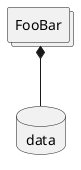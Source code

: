 {
  "sha1": "hipk4mlswhurrchkq5ocagd6izek9u0",
  "insertion": {
    "when": "2024-06-03T18:59:29.630Z",
    "url": "https://forum.plantuml.net/10660/request-collections-type-in-deployment-diagrams",
    "user": "plantuml@gmail.com"
  }
}
@startuml
database data
collections FooBar
FooBar *-- data
@enduml
